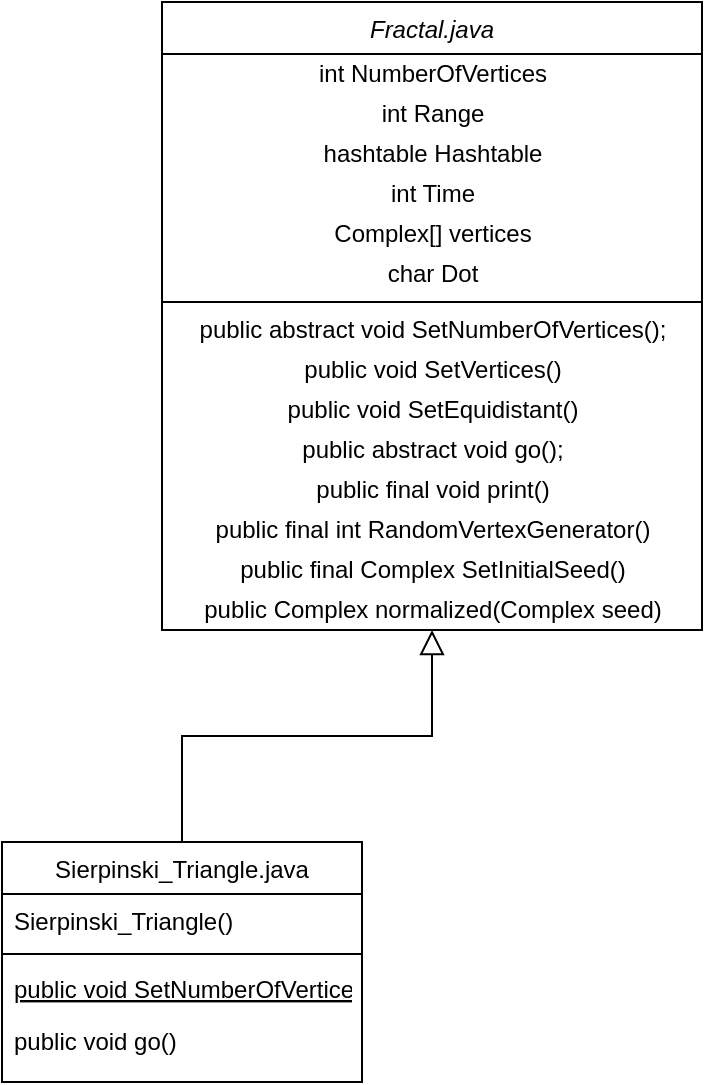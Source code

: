 <mxfile version="14.8.4" type="github">
  <diagram id="C5RBs43oDa-KdzZeNtuy" name="Page-1">
    <mxGraphModel dx="479" dy="268" grid="1" gridSize="10" guides="1" tooltips="1" connect="1" arrows="1" fold="1" page="1" pageScale="1" pageWidth="827" pageHeight="1169" math="0" shadow="0">
      <root>
        <mxCell id="WIyWlLk6GJQsqaUBKTNV-0" />
        <mxCell id="WIyWlLk6GJQsqaUBKTNV-1" parent="WIyWlLk6GJQsqaUBKTNV-0" />
        <mxCell id="zkfFHV4jXpPFQw0GAbJ--0" value="Fractal.java" style="swimlane;fontStyle=2;align=center;verticalAlign=top;childLayout=stackLayout;horizontal=1;startSize=26;horizontalStack=0;resizeParent=1;resizeLast=0;collapsible=1;marginBottom=0;rounded=0;shadow=0;strokeWidth=1;" parent="WIyWlLk6GJQsqaUBKTNV-1" vertex="1">
          <mxGeometry x="110" y="80" width="270" height="314" as="geometry">
            <mxRectangle x="230" y="140" width="160" height="26" as="alternateBounds" />
          </mxGeometry>
        </mxCell>
        <mxCell id="I1R-yo0FVgd_VpP89Vce-12" value="int NumberOfVertices" style="text;html=1;align=center;verticalAlign=middle;resizable=0;points=[];autosize=1;strokeColor=none;" vertex="1" parent="zkfFHV4jXpPFQw0GAbJ--0">
          <mxGeometry y="26" width="270" height="20" as="geometry" />
        </mxCell>
        <mxCell id="I1R-yo0FVgd_VpP89Vce-13" value="int Range" style="text;html=1;align=center;verticalAlign=middle;resizable=0;points=[];autosize=1;strokeColor=none;" vertex="1" parent="zkfFHV4jXpPFQw0GAbJ--0">
          <mxGeometry y="46" width="270" height="20" as="geometry" />
        </mxCell>
        <mxCell id="I1R-yo0FVgd_VpP89Vce-17" value="hashtable Hashtable" style="text;html=1;align=center;verticalAlign=middle;resizable=0;points=[];autosize=1;strokeColor=none;" vertex="1" parent="zkfFHV4jXpPFQw0GAbJ--0">
          <mxGeometry y="66" width="270" height="20" as="geometry" />
        </mxCell>
        <mxCell id="I1R-yo0FVgd_VpP89Vce-14" value="int Time" style="text;html=1;align=center;verticalAlign=middle;resizable=0;points=[];autosize=1;strokeColor=none;" vertex="1" parent="zkfFHV4jXpPFQw0GAbJ--0">
          <mxGeometry y="86" width="270" height="20" as="geometry" />
        </mxCell>
        <mxCell id="I1R-yo0FVgd_VpP89Vce-16" value="Complex[] vertices" style="text;html=1;align=center;verticalAlign=middle;resizable=0;points=[];autosize=1;strokeColor=none;" vertex="1" parent="zkfFHV4jXpPFQw0GAbJ--0">
          <mxGeometry y="106" width="270" height="20" as="geometry" />
        </mxCell>
        <mxCell id="I1R-yo0FVgd_VpP89Vce-15" value="char Dot" style="text;html=1;align=center;verticalAlign=middle;resizable=0;points=[];autosize=1;strokeColor=none;" vertex="1" parent="zkfFHV4jXpPFQw0GAbJ--0">
          <mxGeometry y="126" width="270" height="20" as="geometry" />
        </mxCell>
        <mxCell id="zkfFHV4jXpPFQw0GAbJ--4" value="" style="line;html=1;strokeWidth=1;align=left;verticalAlign=middle;spacingTop=-1;spacingLeft=3;spacingRight=3;rotatable=0;labelPosition=right;points=[];portConstraint=eastwest;" parent="zkfFHV4jXpPFQw0GAbJ--0" vertex="1">
          <mxGeometry y="146" width="270" height="8" as="geometry" />
        </mxCell>
        <mxCell id="I1R-yo0FVgd_VpP89Vce-0" value="public abstract void SetNumberOfVertices();" style="text;html=1;align=center;verticalAlign=middle;resizable=0;points=[];autosize=1;strokeColor=none;" vertex="1" parent="zkfFHV4jXpPFQw0GAbJ--0">
          <mxGeometry y="154" width="270" height="20" as="geometry" />
        </mxCell>
        <mxCell id="I1R-yo0FVgd_VpP89Vce-3" value="public void SetVertices()" style="text;html=1;align=center;verticalAlign=middle;resizable=0;points=[];autosize=1;strokeColor=none;" vertex="1" parent="zkfFHV4jXpPFQw0GAbJ--0">
          <mxGeometry y="174" width="270" height="20" as="geometry" />
        </mxCell>
        <mxCell id="I1R-yo0FVgd_VpP89Vce-4" value="public void SetEquidistant()" style="text;html=1;align=center;verticalAlign=middle;resizable=0;points=[];autosize=1;strokeColor=none;" vertex="1" parent="zkfFHV4jXpPFQw0GAbJ--0">
          <mxGeometry y="194" width="270" height="20" as="geometry" />
        </mxCell>
        <mxCell id="I1R-yo0FVgd_VpP89Vce-6" value="public abstract void go();" style="text;html=1;align=center;verticalAlign=middle;resizable=0;points=[];autosize=1;strokeColor=none;" vertex="1" parent="zkfFHV4jXpPFQw0GAbJ--0">
          <mxGeometry y="214" width="270" height="20" as="geometry" />
        </mxCell>
        <mxCell id="I1R-yo0FVgd_VpP89Vce-5" value="public final void print()" style="text;html=1;align=center;verticalAlign=middle;resizable=0;points=[];autosize=1;strokeColor=none;" vertex="1" parent="zkfFHV4jXpPFQw0GAbJ--0">
          <mxGeometry y="234" width="270" height="20" as="geometry" />
        </mxCell>
        <mxCell id="I1R-yo0FVgd_VpP89Vce-7" value="public final int RandomVertexGenerator()" style="text;html=1;align=center;verticalAlign=middle;resizable=0;points=[];autosize=1;strokeColor=none;" vertex="1" parent="zkfFHV4jXpPFQw0GAbJ--0">
          <mxGeometry y="254" width="270" height="20" as="geometry" />
        </mxCell>
        <mxCell id="I1R-yo0FVgd_VpP89Vce-9" value="public final Complex SetInitialSeed()" style="text;html=1;align=center;verticalAlign=middle;resizable=0;points=[];autosize=1;strokeColor=none;" vertex="1" parent="zkfFHV4jXpPFQw0GAbJ--0">
          <mxGeometry y="274" width="270" height="20" as="geometry" />
        </mxCell>
        <mxCell id="I1R-yo0FVgd_VpP89Vce-10" value="public Complex normalized(Complex seed)" style="text;html=1;align=center;verticalAlign=middle;resizable=0;points=[];autosize=1;strokeColor=none;" vertex="1" parent="zkfFHV4jXpPFQw0GAbJ--0">
          <mxGeometry y="294" width="270" height="20" as="geometry" />
        </mxCell>
        <mxCell id="zkfFHV4jXpPFQw0GAbJ--6" value="Sierpinski_Triangle.java" style="swimlane;fontStyle=0;align=center;verticalAlign=top;childLayout=stackLayout;horizontal=1;startSize=26;horizontalStack=0;resizeParent=1;resizeLast=0;collapsible=1;marginBottom=0;rounded=0;shadow=0;strokeWidth=1;" parent="WIyWlLk6GJQsqaUBKTNV-1" vertex="1">
          <mxGeometry x="30" y="500" width="180" height="120" as="geometry">
            <mxRectangle x="130" y="380" width="160" height="26" as="alternateBounds" />
          </mxGeometry>
        </mxCell>
        <mxCell id="zkfFHV4jXpPFQw0GAbJ--7" value="Sierpinski_Triangle()" style="text;align=left;verticalAlign=top;spacingLeft=4;spacingRight=4;overflow=hidden;rotatable=0;points=[[0,0.5],[1,0.5]];portConstraint=eastwest;" parent="zkfFHV4jXpPFQw0GAbJ--6" vertex="1">
          <mxGeometry y="26" width="180" height="26" as="geometry" />
        </mxCell>
        <mxCell id="zkfFHV4jXpPFQw0GAbJ--9" value="" style="line;html=1;strokeWidth=1;align=left;verticalAlign=middle;spacingTop=-1;spacingLeft=3;spacingRight=3;rotatable=0;labelPosition=right;points=[];portConstraint=eastwest;" parent="zkfFHV4jXpPFQw0GAbJ--6" vertex="1">
          <mxGeometry y="52" width="180" height="8" as="geometry" />
        </mxCell>
        <mxCell id="zkfFHV4jXpPFQw0GAbJ--10" value="public void SetNumberOfVertices()" style="text;align=left;verticalAlign=top;spacingLeft=4;spacingRight=4;overflow=hidden;rotatable=0;points=[[0,0.5],[1,0.5]];portConstraint=eastwest;fontStyle=4" parent="zkfFHV4jXpPFQw0GAbJ--6" vertex="1">
          <mxGeometry y="60" width="180" height="26" as="geometry" />
        </mxCell>
        <mxCell id="zkfFHV4jXpPFQw0GAbJ--11" value="public void go()" style="text;align=left;verticalAlign=top;spacingLeft=4;spacingRight=4;overflow=hidden;rotatable=0;points=[[0,0.5],[1,0.5]];portConstraint=eastwest;" parent="zkfFHV4jXpPFQw0GAbJ--6" vertex="1">
          <mxGeometry y="86" width="180" height="26" as="geometry" />
        </mxCell>
        <mxCell id="zkfFHV4jXpPFQw0GAbJ--12" value="" style="endArrow=block;endSize=10;endFill=0;shadow=0;strokeWidth=1;rounded=0;edgeStyle=elbowEdgeStyle;elbow=vertical;" parent="WIyWlLk6GJQsqaUBKTNV-1" source="zkfFHV4jXpPFQw0GAbJ--6" target="zkfFHV4jXpPFQw0GAbJ--0" edge="1">
          <mxGeometry width="160" relative="1" as="geometry">
            <mxPoint x="200" y="203" as="sourcePoint" />
            <mxPoint x="200" y="203" as="targetPoint" />
          </mxGeometry>
        </mxCell>
      </root>
    </mxGraphModel>
  </diagram>
</mxfile>
